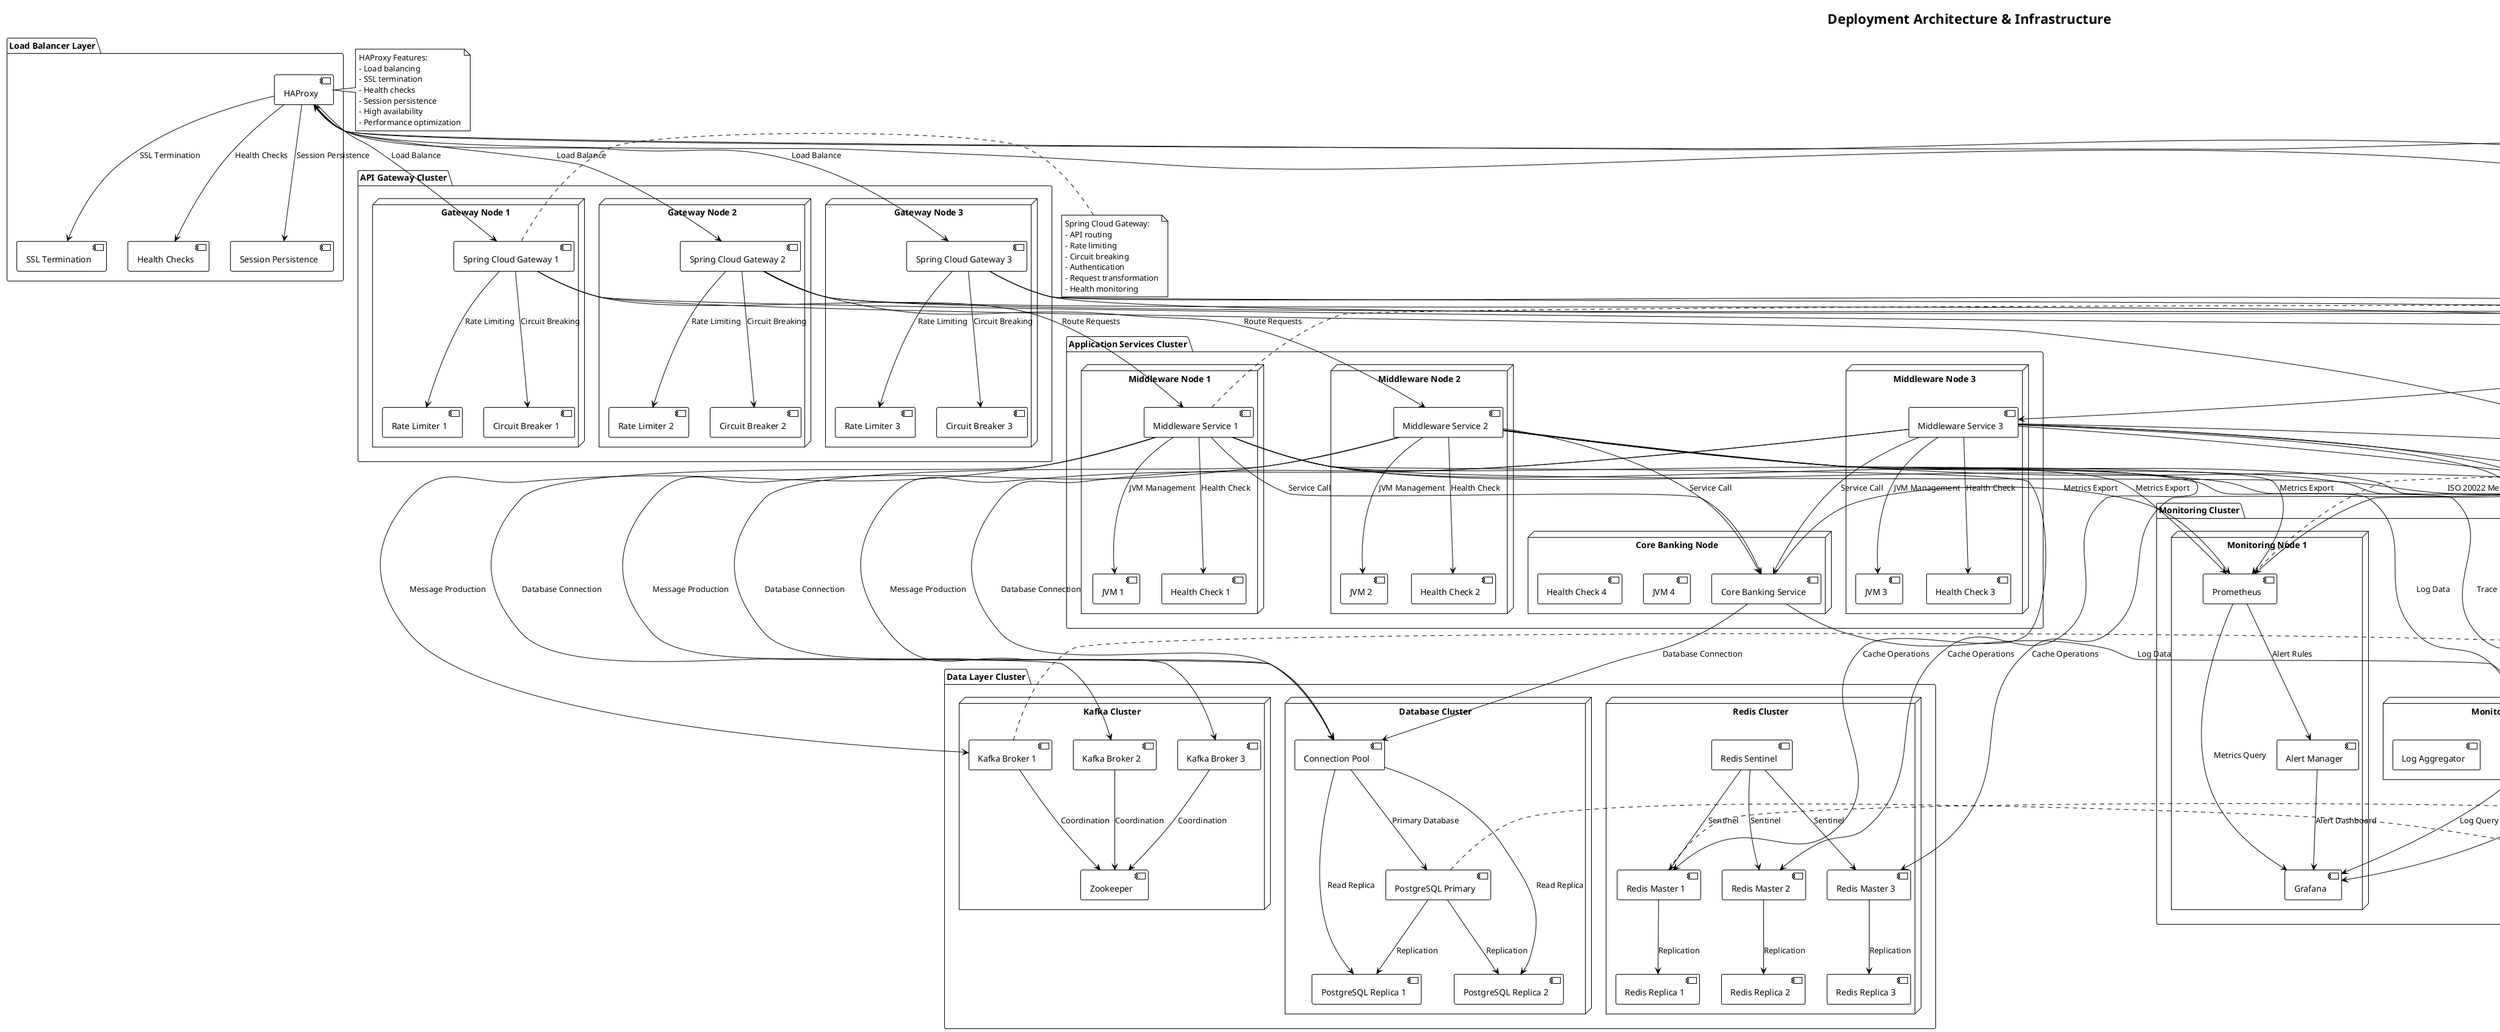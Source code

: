 @startuml DEPLOYMENT_ARCHITECTURE
!theme plain
title Deployment Architecture & Infrastructure

package "Load Balancer Layer" {
    [HAProxy] as HA
    [SSL Termination] as ST
    [Health Checks] as HC
    [Session Persistence] as SP
}

package "API Gateway Cluster" {
    node "Gateway Node 1" {
        [Spring Cloud Gateway 1] as SCG1
        [Rate Limiter 1] as RL1
        [Circuit Breaker 1] as CB1
    }
    
    node "Gateway Node 2" {
        [Spring Cloud Gateway 2] as SCG2
        [Rate Limiter 2] as RL2
        [Circuit Breaker 2] as CB2
    }
    
    node "Gateway Node 3" {
        [Spring Cloud Gateway 3] as SCG3
        [Rate Limiter 3] as RL3
        [Circuit Breaker 3] as CB3
    }
}

package "Application Services Cluster" {
    node "Middleware Node 1" {
        [Middleware Service 1] as MS1
        [JVM 1] as JVM1
        [Health Check 1] as HC1
    }
    
    node "Middleware Node 2" {
        [Middleware Service 2] as MS2
        [JVM 2] as JVM2
        [Health Check 2] as HC2
    }
    
    node "Middleware Node 3" {
        [Middleware Service 3] as MS3
        [JVM 3] as JVM3
        [Health Check 3] as HC3
    }
    
    node "Core Banking Node" {
        [Core Banking Service] as CBS
        [JVM 4] as JVM4
        [Health Check 4] as HC4
    }
}

package "Data Layer Cluster" {
    node "Database Cluster" {
        [PostgreSQL Primary] as PGP
        [PostgreSQL Replica 1] as PGR1
        [PostgreSQL Replica 2] as PGR2
        [Connection Pool] as CP
    }
    
    node "Redis Cluster" {
        [Redis Master 1] as RM1
        [Redis Replica 1] as RR1
        [Redis Master 2] as RM2
        [Redis Replica 2] as RR2
        [Redis Master 3] as RM3
        [Redis Replica 3] as RR3
        [Redis Sentinel] as RS
    }
    
    node "Kafka Cluster" {
        [Kafka Broker 1] as KB1
        [Kafka Broker 2] as KB2
        [Kafka Broker 3] as KB3
        [Zookeeper] as ZK
    }
}

package "Monitoring Cluster" {
    node "Monitoring Node 1" {
        [Prometheus] as P
        [Grafana] as G
        [Alert Manager] as AM
    }
    
    node "Monitoring Node 2" {
        [Jaeger] as J
        [ELK Stack] as ELK
        [Log Aggregator] as LA
    }
}

package "Security Layer" {
    [OAuth2 Server] as OAuth2S
    [Certificate Authority] as CA
    [Key Management] as KM
    [Security Gateway] as SG
}

package "External Systems" {
    [Clearing Systems] as CS
    [Client Systems] as ClientSys
    [Third Party APIs] as TPA
}

' Load balancer connections
HA --> ST : SSL Termination
HA --> HC : Health Checks
HA --> SP : Session Persistence

' API Gateway cluster connections
HA --> SCG1 : Load Balance
HA --> SCG2 : Load Balance
HA --> SCG3 : Load Balance

SCG1 --> RL1 : Rate Limiting
SCG1 --> CB1 : Circuit Breaking
SCG2 --> RL2 : Rate Limiting
SCG2 --> CB2 : Circuit Breaking
SCG3 --> RL3 : Rate Limiting
SCG3 --> CB3 : Circuit Breaking

' Application services connections
SCG1 --> MS1 : Route Requests
SCG2 --> MS2 : Route Requests
SCG3 --> MS3 : Route Requests

MS1 --> JVM1 : JVM Management
MS2 --> JVM2 : JVM Management
MS3 --> JVM3 : JVM Management

MS1 --> HC1 : Health Check
MS2 --> HC2 : Health Check
MS3 --> HC3 : Health Check

MS1 --> CBS : Service Call
MS2 --> CBS : Service Call
MS3 --> CBS : Service Call

' Data layer connections
MS1 --> CP : Database Connection
MS2 --> CP : Database Connection
MS3 --> CP : Database Connection
CBS --> CP : Database Connection

CP --> PGP : Primary Database
CP --> PGR1 : Read Replica
CP --> PGR2 : Read Replica

PGP --> PGR1 : Replication
PGP --> PGR2 : Replication

MS1 --> RM1 : Cache Operations
MS2 --> RM2 : Cache Operations
MS3 --> RM3 : Cache Operations

RM1 --> RR1 : Replication
RM2 --> RR2 : Replication
RM3 --> RR3 : Replication

RS --> RM1 : Sentinel
RS --> RM2 : Sentinel
RS --> RM3 : Sentinel

MS1 --> KB1 : Message Production
MS2 --> KB2 : Message Production
MS3 --> KB3 : Message Production

KB1 --> ZK : Coordination
KB2 --> ZK : Coordination
KB3 --> ZK : Coordination

' Monitoring connections
MS1 --> P : Metrics Export
MS2 --> P : Metrics Export
MS3 --> P : Metrics Export
CBS --> P : Metrics Export

SCG1 --> J : Trace Data
SCG2 --> J : Trace Data
SCG3 --> J : Trace Data
MS1 --> J : Trace Data
MS2 --> J : Trace Data
MS3 --> J : Trace Data

MS1 --> ELK : Log Data
MS2 --> ELK : Log Data
MS3 --> ELK : Log Data
CBS --> ELK : Log Data

P --> G : Metrics Query
J --> G : Trace Query
ELK --> G : Log Query

P --> AM : Alert Rules
AM --> G : Alert Dashboard

' Security connections
SCG1 --> OAuth2S : Token Validation
SCG2 --> OAuth2S : Token Validation
SCG3 --> OAuth2S : Token Validation

OAuth2S --> CA : Certificate Validation
OAuth2S --> KM : Key Management

SG --> CS : Secure Communication
SG --> ClientSys : Secure Communication
SG --> TPA : Secure Communication

' External system connections
MS1 --> CS : ISO 20022 Messages
MS2 --> CS : ISO 20022 Messages
MS3 --> CS : ISO 20022 Messages

ClientSys --> HA : Client Requests
CS --> HA : Clearing System Requests
TPA --> HA : Third Party Requests

note right of HA
HAProxy Features:
- Load balancing
- SSL termination
- Health checks
- Session persistence
- High availability
- Performance optimization
end note

note right of SCG1
Spring Cloud Gateway:
- API routing
- Rate limiting
- Circuit breaking
- Authentication
- Request transformation
- Health monitoring
end note

note right of MS1
Middleware Service:
- ISO 20022 processing
- Business logic
- External integration
- Configuration management
- Audit logging
- Performance optimization
end note

note right of PGP
PostgreSQL Primary:
- ACID compliance
- High availability
- Replication
- Performance tuning
- Backup and recovery
- Security features
end note

note right of RM1
Redis Master:
- High performance
- Data persistence
- Clustering
- Memory optimization
- Pub/Sub messaging
- Session storage
end note

note right of KB1
Kafka Broker:
- High throughput
- Durability
- Replication
- Partitioning
- Consumer groups
- Message retention
end note

note right of P
Prometheus:
- Metrics collection
- Time series storage
- Query language
- Alerting rules
- Service discovery
- High availability
end note

note right of OAuth2S
OAuth2 Server:
- Token generation
- Token validation
- Scope management
- Client management
- Security features
- High availability
end note

@enduml